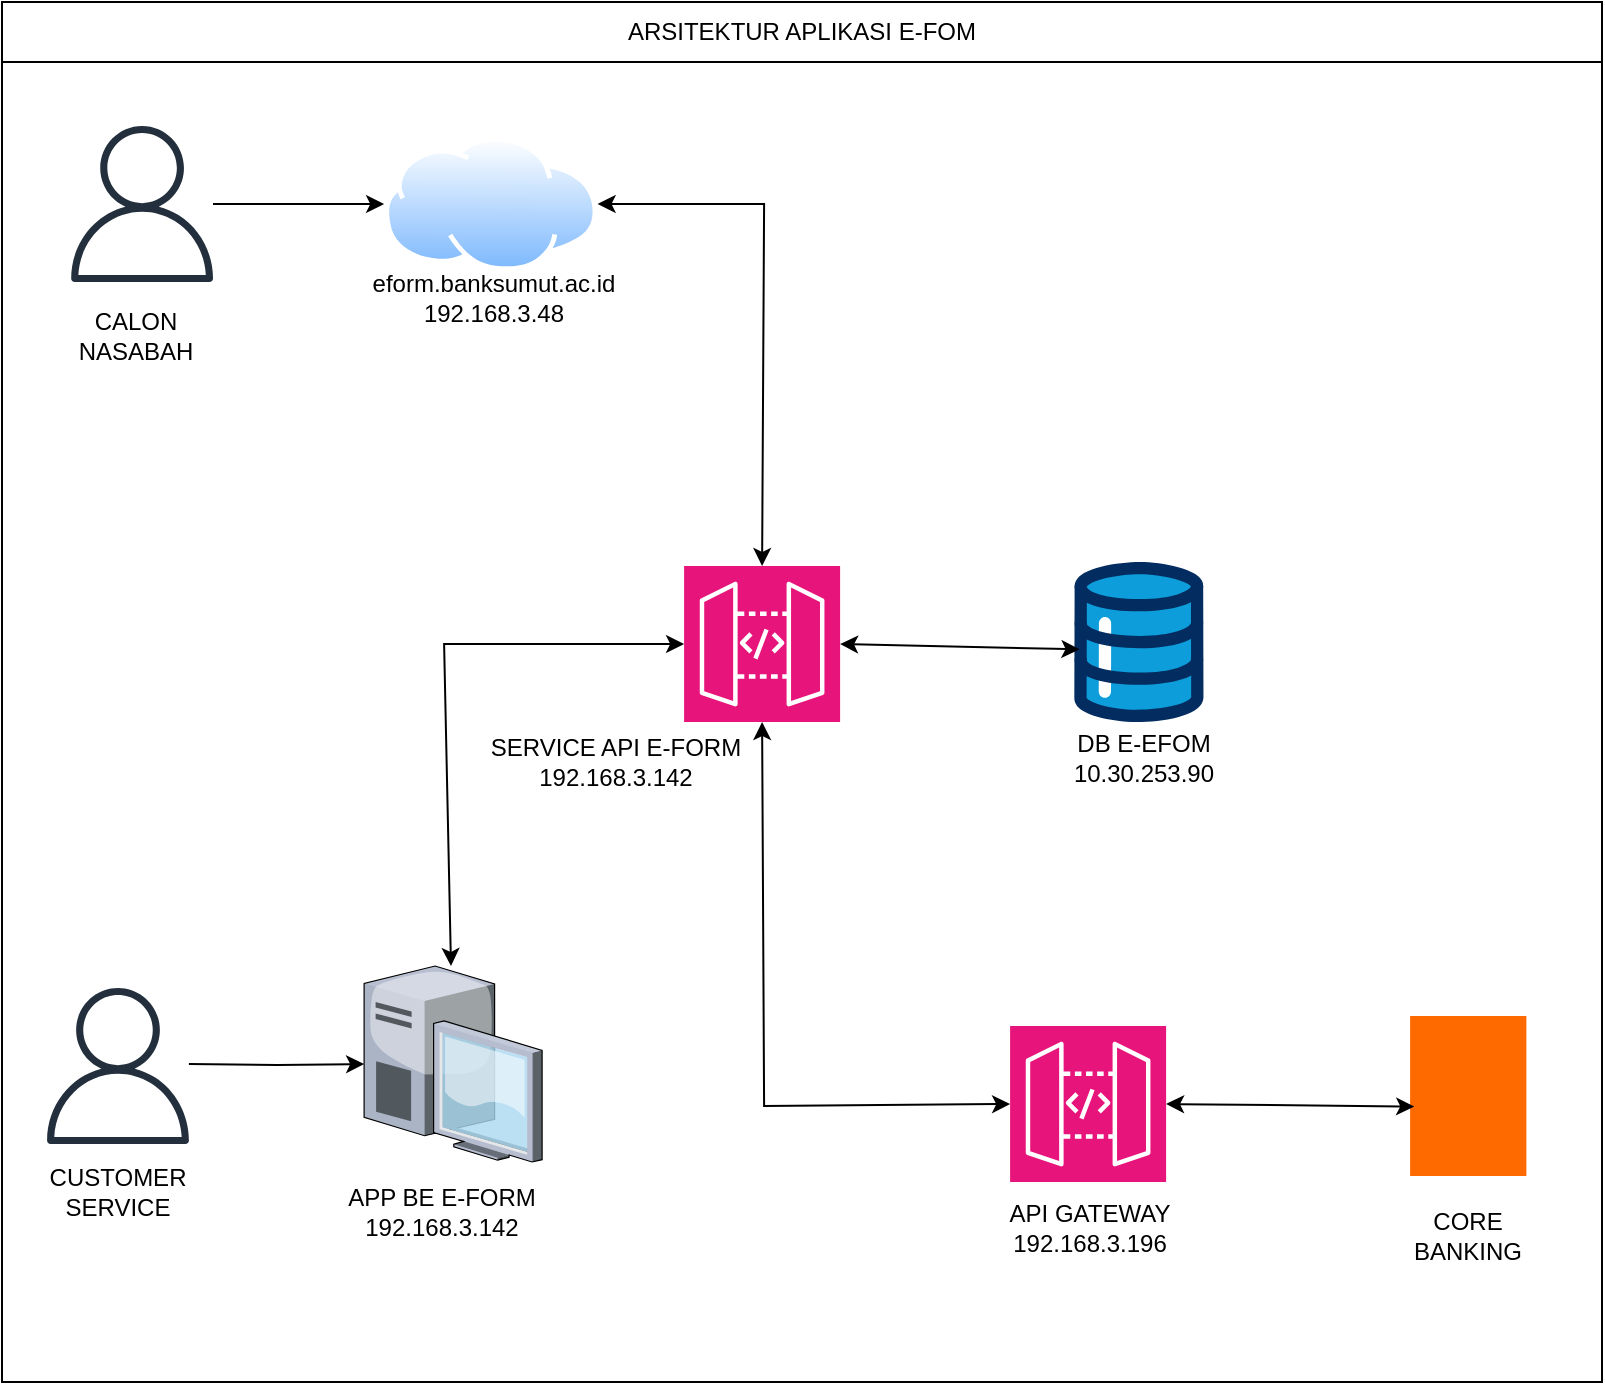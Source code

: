 <mxfile version="27.0.5">
  <diagram name="Halaman-1" id="TuidNOzBTHKesTeutjL0">
    <mxGraphModel dx="1123" dy="1946" grid="1" gridSize="10" guides="1" tooltips="1" connect="1" arrows="1" fold="1" page="1" pageScale="1" pageWidth="827" pageHeight="1169" math="0" shadow="0">
      <root>
        <mxCell id="0" />
        <mxCell id="1" parent="0" />
        <mxCell id="zBEeWKywitH0Ne99eGU0-4" value="" style="image;aspect=fixed;perimeter=ellipsePerimeter;html=1;align=center;shadow=0;dashed=0;spacingTop=3;image=img/lib/active_directory/internet_cloud.svg;" vertex="1" parent="1">
          <mxGeometry x="201.05" y="-1052.63" width="106.75" height="67.25" as="geometry" />
        </mxCell>
        <mxCell id="zBEeWKywitH0Ne99eGU0-17" value="" style="verticalLabelPosition=bottom;aspect=fixed;html=1;shape=mxgraph.salesforce.data;" vertex="1" parent="1">
          <mxGeometry x="546.05" y="-840" width="64.8" height="80" as="geometry" />
        </mxCell>
        <mxCell id="zBEeWKywitH0Ne99eGU0-19" value="" style="points=[];aspect=fixed;html=1;align=center;shadow=0;dashed=0;fillColor=#FF6A00;strokeColor=none;shape=mxgraph.alibaba_cloud.dg_database_gateway;" vertex="1" parent="1">
          <mxGeometry x="714.05" y="-613" width="58.14" height="80" as="geometry" />
        </mxCell>
        <mxCell id="zBEeWKywitH0Ne99eGU0-23" value="" style="sketch=0;points=[[0,0,0],[0.25,0,0],[0.5,0,0],[0.75,0,0],[1,0,0],[0,1,0],[0.25,1,0],[0.5,1,0],[0.75,1,0],[1,1,0],[0,0.25,0],[0,0.5,0],[0,0.75,0],[1,0.25,0],[1,0.5,0],[1,0.75,0]];outlineConnect=0;fontColor=#232F3E;fillColor=#E7157B;strokeColor=#ffffff;dashed=0;verticalLabelPosition=bottom;verticalAlign=top;align=center;html=1;fontSize=12;fontStyle=0;aspect=fixed;shape=mxgraph.aws4.resourceIcon;resIcon=mxgraph.aws4.api_gateway;" vertex="1" parent="1">
          <mxGeometry x="514.05" y="-608" width="78" height="78" as="geometry" />
        </mxCell>
        <mxCell id="zBEeWKywitH0Ne99eGU0-29" value="" style="edgeStyle=orthogonalEdgeStyle;rounded=0;orthogonalLoop=1;jettySize=auto;html=1;" edge="1" parent="1" source="zBEeWKywitH0Ne99eGU0-25" target="zBEeWKywitH0Ne99eGU0-4">
          <mxGeometry relative="1" as="geometry" />
        </mxCell>
        <mxCell id="zBEeWKywitH0Ne99eGU0-25" value="" style="sketch=0;outlineConnect=0;fontColor=#232F3E;gradientColor=none;fillColor=#232F3D;strokeColor=none;dashed=0;verticalLabelPosition=bottom;verticalAlign=top;align=center;html=1;fontSize=12;fontStyle=0;aspect=fixed;pointerEvents=1;shape=mxgraph.aws4.user;" vertex="1" parent="1">
          <mxGeometry x="41.05" y="-1058" width="78" height="78" as="geometry" />
        </mxCell>
        <mxCell id="zBEeWKywitH0Ne99eGU0-31" value="" style="edgeStyle=orthogonalEdgeStyle;rounded=0;orthogonalLoop=1;jettySize=auto;html=1;" edge="1" parent="1" target="zBEeWKywitH0Ne99eGU0-27">
          <mxGeometry relative="1" as="geometry">
            <mxPoint x="103.455" y="-589" as="sourcePoint" />
          </mxGeometry>
        </mxCell>
        <mxCell id="zBEeWKywitH0Ne99eGU0-26" value="" style="sketch=0;outlineConnect=0;fontColor=#232F3E;gradientColor=none;fillColor=#232F3D;strokeColor=none;dashed=0;verticalLabelPosition=bottom;verticalAlign=top;align=center;html=1;fontSize=12;fontStyle=0;aspect=fixed;pointerEvents=1;shape=mxgraph.aws4.user;" vertex="1" parent="1">
          <mxGeometry x="29.0" y="-627" width="78" height="78" as="geometry" />
        </mxCell>
        <mxCell id="zBEeWKywitH0Ne99eGU0-27" value="" style="verticalLabelPosition=bottom;sketch=0;aspect=fixed;html=1;verticalAlign=top;strokeColor=none;align=center;outlineConnect=0;shape=mxgraph.citrix.desktop;" vertex="1" parent="1">
          <mxGeometry x="191.05" y="-638" width="89" height="98" as="geometry" />
        </mxCell>
        <mxCell id="zBEeWKywitH0Ne99eGU0-28" value="" style="sketch=0;points=[[0,0,0],[0.25,0,0],[0.5,0,0],[0.75,0,0],[1,0,0],[0,1,0],[0.25,1,0],[0.5,1,0],[0.75,1,0],[1,1,0],[0,0.25,0],[0,0.5,0],[0,0.75,0],[1,0.25,0],[1,0.5,0],[1,0.75,0]];outlineConnect=0;fontColor=#232F3E;fillColor=#E7157B;strokeColor=#ffffff;dashed=0;verticalLabelPosition=bottom;verticalAlign=top;align=center;html=1;fontSize=12;fontStyle=0;aspect=fixed;shape=mxgraph.aws4.resourceIcon;resIcon=mxgraph.aws4.api_gateway;" vertex="1" parent="1">
          <mxGeometry x="351.05" y="-838" width="78" height="78" as="geometry" />
        </mxCell>
        <mxCell id="zBEeWKywitH0Ne99eGU0-30" value="" style="endArrow=classic;startArrow=classic;html=1;rounded=0;entryX=0.5;entryY=0;entryDx=0;entryDy=0;entryPerimeter=0;exitX=1;exitY=0.5;exitDx=0;exitDy=0;" edge="1" parent="1" source="zBEeWKywitH0Ne99eGU0-4" target="zBEeWKywitH0Ne99eGU0-28">
          <mxGeometry width="50" height="50" relative="1" as="geometry">
            <mxPoint x="391.05" y="-638" as="sourcePoint" />
            <mxPoint x="441.05" y="-688" as="targetPoint" />
            <Array as="points">
              <mxPoint x="391.05" y="-1019" />
            </Array>
          </mxGeometry>
        </mxCell>
        <mxCell id="zBEeWKywitH0Ne99eGU0-32" value="" style="endArrow=classic;startArrow=classic;html=1;rounded=0;entryX=0;entryY=0.5;entryDx=0;entryDy=0;entryPerimeter=0;" edge="1" parent="1" source="zBEeWKywitH0Ne99eGU0-27" target="zBEeWKywitH0Ne99eGU0-28">
          <mxGeometry width="50" height="50" relative="1" as="geometry">
            <mxPoint x="311.05" y="-585.22" as="sourcePoint" />
            <mxPoint x="462.05" y="-569" as="targetPoint" />
            <Array as="points">
              <mxPoint x="231.05" y="-799" />
            </Array>
          </mxGeometry>
        </mxCell>
        <mxCell id="zBEeWKywitH0Ne99eGU0-34" value="" style="endArrow=classic;startArrow=classic;html=1;rounded=0;exitX=0.5;exitY=1;exitDx=0;exitDy=0;exitPerimeter=0;entryX=0;entryY=0.5;entryDx=0;entryDy=0;entryPerimeter=0;" edge="1" parent="1" source="zBEeWKywitH0Ne99eGU0-28" target="zBEeWKywitH0Ne99eGU0-23">
          <mxGeometry width="50" height="50" relative="1" as="geometry">
            <mxPoint x="391.05" y="-638" as="sourcePoint" />
            <mxPoint x="441.05" y="-688" as="targetPoint" />
            <Array as="points">
              <mxPoint x="391.05" y="-568" />
            </Array>
          </mxGeometry>
        </mxCell>
        <mxCell id="zBEeWKywitH0Ne99eGU0-35" value="" style="endArrow=classic;startArrow=classic;html=1;rounded=0;entryX=1;entryY=0.5;entryDx=0;entryDy=0;entryPerimeter=0;exitX=0.035;exitY=0.566;exitDx=0;exitDy=0;exitPerimeter=0;" edge="1" parent="1" source="zBEeWKywitH0Ne99eGU0-19" target="zBEeWKywitH0Ne99eGU0-23">
          <mxGeometry width="50" height="50" relative="1" as="geometry">
            <mxPoint x="394.05" y="-638" as="sourcePoint" />
            <mxPoint x="444.05" y="-688" as="targetPoint" />
          </mxGeometry>
        </mxCell>
        <mxCell id="zBEeWKywitH0Ne99eGU0-36" value="" style="endArrow=classic;startArrow=classic;html=1;rounded=0;exitX=1;exitY=0.5;exitDx=0;exitDy=0;exitPerimeter=0;entryX=0.04;entryY=0.546;entryDx=0;entryDy=0;entryPerimeter=0;" edge="1" parent="1" source="zBEeWKywitH0Ne99eGU0-28" target="zBEeWKywitH0Ne99eGU0-17">
          <mxGeometry width="50" height="50" relative="1" as="geometry">
            <mxPoint x="391.05" y="-758" as="sourcePoint" />
            <mxPoint x="441.05" y="-808" as="targetPoint" />
          </mxGeometry>
        </mxCell>
        <mxCell id="zBEeWKywitH0Ne99eGU0-37" value="CALON NASABAH" style="text;html=1;align=center;verticalAlign=middle;whiteSpace=wrap;rounded=0;" vertex="1" parent="1">
          <mxGeometry x="47.0" y="-968" width="60" height="30" as="geometry" />
        </mxCell>
        <mxCell id="zBEeWKywitH0Ne99eGU0-40" value="CUSTOMER SERVICE" style="text;html=1;align=center;verticalAlign=middle;whiteSpace=wrap;rounded=0;" vertex="1" parent="1">
          <mxGeometry x="38.0" y="-540" width="60" height="30" as="geometry" />
        </mxCell>
        <mxCell id="zBEeWKywitH0Ne99eGU0-41" value="APP BE E-FORM&lt;br&gt;192.168.3.142" style="text;html=1;align=center;verticalAlign=middle;whiteSpace=wrap;rounded=0;" vertex="1" parent="1">
          <mxGeometry x="170.05" y="-530" width="120" height="30" as="geometry" />
        </mxCell>
        <mxCell id="zBEeWKywitH0Ne99eGU0-42" value="CORE BANKING" style="text;html=1;align=center;verticalAlign=middle;whiteSpace=wrap;rounded=0;" vertex="1" parent="1">
          <mxGeometry x="713.12" y="-518" width="60" height="30" as="geometry" />
        </mxCell>
        <mxCell id="zBEeWKywitH0Ne99eGU0-43" value="API GATEWAY&lt;br&gt;192.168.3.196" style="text;html=1;align=center;verticalAlign=middle;whiteSpace=wrap;rounded=0;" vertex="1" parent="1">
          <mxGeometry x="509.05" y="-522" width="90" height="30" as="geometry" />
        </mxCell>
        <mxCell id="zBEeWKywitH0Ne99eGU0-44" value="DB E-EFOM&lt;br&gt;10.30.253.90" style="text;html=1;align=center;verticalAlign=middle;whiteSpace=wrap;rounded=0;" vertex="1" parent="1">
          <mxGeometry x="541.05" y="-757" width="80" height="30" as="geometry" />
        </mxCell>
        <mxCell id="zBEeWKywitH0Ne99eGU0-45" value="eform.banksumut.ac.id&lt;br&gt;192.168.3.48" style="text;html=1;align=center;verticalAlign=middle;whiteSpace=wrap;rounded=0;" vertex="1" parent="1">
          <mxGeometry x="186.05" y="-987" width="140" height="30" as="geometry" />
        </mxCell>
        <mxCell id="zBEeWKywitH0Ne99eGU0-46" value="SERVICE API E-FORM&lt;br&gt;192.168.3.142" style="text;html=1;align=center;verticalAlign=middle;whiteSpace=wrap;rounded=0;" vertex="1" parent="1">
          <mxGeometry x="247.05" y="-755" width="140" height="30" as="geometry" />
        </mxCell>
        <mxCell id="zBEeWKywitH0Ne99eGU0-50" value="ARSITEKTUR APLIKASI E-FOM" style="swimlane;fontStyle=0;childLayout=stackLayout;horizontal=1;startSize=30;horizontalStack=0;resizeParent=1;resizeParentMax=0;resizeLast=0;collapsible=1;marginBottom=0;whiteSpace=wrap;html=1;" vertex="1" parent="1">
          <mxGeometry x="10" y="-1120" width="800" height="690" as="geometry" />
        </mxCell>
      </root>
    </mxGraphModel>
  </diagram>
</mxfile>
